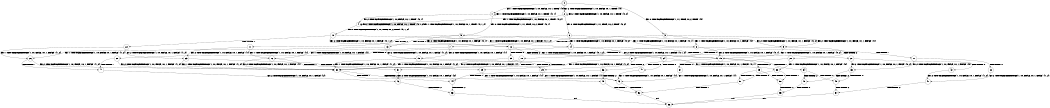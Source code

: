 digraph BCG {
size = "7, 10.5";
center = TRUE;
node [shape = circle];
0 [peripheries = 2];
0 -> 1 [label = "EX !1 !ATOMIC_EXCH_BRANCH (1, +0, FALSE, +0, 1, TRUE) !{0}"];
0 -> 2 [label = "EX !2 !ATOMIC_EXCH_BRANCH (1, +0, FALSE, +0, 1, TRUE) !{0}"];
0 -> 3 [label = "EX !0 !ATOMIC_EXCH_BRANCH (1, +1, TRUE, +0, 2, TRUE) !{0}"];
1 -> 4 [label = "EX !2 !ATOMIC_EXCH_BRANCH (1, +0, FALSE, +0, 1, TRUE) !{0, 1}"];
1 -> 5 [label = "EX !0 !ATOMIC_EXCH_BRANCH (1, +1, TRUE, +0, 2, TRUE) !{0, 1}"];
1 -> 1 [label = "EX !1 !ATOMIC_EXCH_BRANCH (1, +0, FALSE, +0, 1, TRUE) !{0, 1}"];
2 -> 4 [label = "EX !1 !ATOMIC_EXCH_BRANCH (1, +0, FALSE, +0, 1, TRUE) !{0, 2}"];
2 -> 6 [label = "EX !0 !ATOMIC_EXCH_BRANCH (1, +1, TRUE, +0, 2, TRUE) !{0, 2}"];
2 -> 2 [label = "EX !2 !ATOMIC_EXCH_BRANCH (1, +0, FALSE, +0, 1, TRUE) !{0, 2}"];
3 -> 7 [label = "TERMINATE !0"];
3 -> 8 [label = "EX !1 !ATOMIC_EXCH_BRANCH (1, +0, FALSE, +0, 1, FALSE) !{0}"];
3 -> 9 [label = "EX !2 !ATOMIC_EXCH_BRANCH (1, +0, FALSE, +0, 1, FALSE) !{0}"];
4 -> 10 [label = "EX !0 !ATOMIC_EXCH_BRANCH (1, +1, TRUE, +0, 2, TRUE) !{0, 1, 2}"];
4 -> 4 [label = "EX !2 !ATOMIC_EXCH_BRANCH (1, +0, FALSE, +0, 1, TRUE) !{0, 1, 2}"];
4 -> 4 [label = "EX !1 !ATOMIC_EXCH_BRANCH (1, +0, FALSE, +0, 1, TRUE) !{0, 1, 2}"];
5 -> 11 [label = "TERMINATE !0"];
5 -> 12 [label = "EX !2 !ATOMIC_EXCH_BRANCH (1, +0, FALSE, +0, 1, FALSE) !{0, 1}"];
5 -> 8 [label = "EX !1 !ATOMIC_EXCH_BRANCH (1, +0, FALSE, +0, 1, FALSE) !{0, 1}"];
6 -> 13 [label = "TERMINATE !0"];
6 -> 14 [label = "EX !1 !ATOMIC_EXCH_BRANCH (1, +0, FALSE, +0, 1, FALSE) !{0, 2}"];
6 -> 9 [label = "EX !2 !ATOMIC_EXCH_BRANCH (1, +0, FALSE, +0, 1, FALSE) !{0, 2}"];
7 -> 15 [label = "EX !2 !ATOMIC_EXCH_BRANCH (1, +0, FALSE, +0, 1, FALSE) !{1}"];
7 -> 16 [label = "EX !1 !ATOMIC_EXCH_BRANCH (1, +0, FALSE, +0, 1, FALSE) !{1}"];
8 -> 17 [label = "TERMINATE !1"];
8 -> 18 [label = "TERMINATE !0"];
8 -> 19 [label = "EX !2 !ATOMIC_EXCH_BRANCH (1, +0, FALSE, +0, 1, FALSE) !{0, 1}"];
9 -> 20 [label = "TERMINATE !2"];
9 -> 21 [label = "TERMINATE !0"];
9 -> 19 [label = "EX !1 !ATOMIC_EXCH_BRANCH (1, +0, FALSE, +0, 1, FALSE) !{0, 2}"];
10 -> 22 [label = "TERMINATE !0"];
10 -> 12 [label = "EX !2 !ATOMIC_EXCH_BRANCH (1, +0, FALSE, +0, 1, FALSE) !{0, 1, 2}"];
10 -> 14 [label = "EX !1 !ATOMIC_EXCH_BRANCH (1, +0, FALSE, +0, 1, FALSE) !{0, 1, 2}"];
11 -> 23 [label = "EX !2 !ATOMIC_EXCH_BRANCH (1, +0, FALSE, +0, 1, FALSE) !{1}"];
11 -> 16 [label = "EX !1 !ATOMIC_EXCH_BRANCH (1, +0, FALSE, +0, 1, FALSE) !{1}"];
12 -> 24 [label = "TERMINATE !2"];
12 -> 25 [label = "TERMINATE !0"];
12 -> 19 [label = "EX !1 !ATOMIC_EXCH_BRANCH (1, +0, FALSE, +0, 1, FALSE) !{0, 1, 2}"];
13 -> 26 [label = "EX !1 !ATOMIC_EXCH_BRANCH (1, +0, FALSE, +0, 1, FALSE) !{1, 2}"];
13 -> 15 [label = "EX !2 !ATOMIC_EXCH_BRANCH (1, +0, FALSE, +0, 1, FALSE) !{1, 2}"];
14 -> 27 [label = "TERMINATE !1"];
14 -> 28 [label = "TERMINATE !0"];
14 -> 19 [label = "EX !2 !ATOMIC_EXCH_BRANCH (1, +0, FALSE, +0, 1, FALSE) !{0, 1, 2}"];
15 -> 29 [label = "TERMINATE !2"];
15 -> 30 [label = "EX !1 !ATOMIC_EXCH_BRANCH (1, +0, FALSE, +0, 1, FALSE) !{1, 2}"];
16 -> 31 [label = "TERMINATE !1"];
16 -> 30 [label = "EX !2 !ATOMIC_EXCH_BRANCH (1, +0, FALSE, +0, 1, FALSE) !{1}"];
17 -> 32 [label = "TERMINATE !0"];
17 -> 33 [label = "EX !2 !ATOMIC_EXCH_BRANCH (1, +0, FALSE, +0, 1, FALSE) !{0}"];
18 -> 31 [label = "TERMINATE !1"];
18 -> 30 [label = "EX !2 !ATOMIC_EXCH_BRANCH (1, +0, FALSE, +0, 1, FALSE) !{1}"];
19 -> 34 [label = "TERMINATE !1"];
19 -> 35 [label = "TERMINATE !2"];
19 -> 36 [label = "TERMINATE !0"];
20 -> 37 [label = "TERMINATE !0"];
20 -> 38 [label = "EX !1 !ATOMIC_EXCH_BRANCH (1, +0, FALSE, +0, 1, FALSE) !{0}"];
21 -> 29 [label = "TERMINATE !2"];
21 -> 30 [label = "EX !1 !ATOMIC_EXCH_BRANCH (1, +0, FALSE, +0, 1, FALSE) !{1, 2}"];
22 -> 23 [label = "EX !2 !ATOMIC_EXCH_BRANCH (1, +0, FALSE, +0, 1, FALSE) !{1, 2}"];
22 -> 26 [label = "EX !1 !ATOMIC_EXCH_BRANCH (1, +0, FALSE, +0, 1, FALSE) !{1, 2}"];
23 -> 39 [label = "TERMINATE !2"];
23 -> 30 [label = "EX !1 !ATOMIC_EXCH_BRANCH (1, +0, FALSE, +0, 1, FALSE) !{1, 2}"];
24 -> 40 [label = "TERMINATE !0"];
24 -> 38 [label = "EX !1 !ATOMIC_EXCH_BRANCH (1, +0, FALSE, +0, 1, FALSE) !{0, 1}"];
25 -> 39 [label = "TERMINATE !2"];
25 -> 30 [label = "EX !1 !ATOMIC_EXCH_BRANCH (1, +0, FALSE, +0, 1, FALSE) !{1, 2}"];
26 -> 41 [label = "TERMINATE !1"];
26 -> 30 [label = "EX !2 !ATOMIC_EXCH_BRANCH (1, +0, FALSE, +0, 1, FALSE) !{1, 2}"];
27 -> 42 [label = "TERMINATE !0"];
27 -> 33 [label = "EX !2 !ATOMIC_EXCH_BRANCH (1, +0, FALSE, +0, 1, FALSE) !{0, 2}"];
28 -> 41 [label = "TERMINATE !1"];
28 -> 30 [label = "EX !2 !ATOMIC_EXCH_BRANCH (1, +0, FALSE, +0, 1, FALSE) !{1, 2}"];
29 -> 43 [label = "EX !1 !ATOMIC_EXCH_BRANCH (1, +0, FALSE, +0, 1, FALSE) !{1}"];
30 -> 44 [label = "TERMINATE !1"];
30 -> 45 [label = "TERMINATE !2"];
31 -> 46 [label = "EX !2 !ATOMIC_EXCH_BRANCH (1, +0, FALSE, +0, 1, FALSE) !{2}"];
32 -> 47 [label = "EX !2 !ATOMIC_EXCH_BRANCH (1, +0, FALSE, +0, 1, FALSE) !{1, 2}"];
33 -> 48 [label = "TERMINATE !2"];
33 -> 49 [label = "TERMINATE !0"];
34 -> 48 [label = "TERMINATE !2"];
34 -> 49 [label = "TERMINATE !0"];
35 -> 50 [label = "TERMINATE !1"];
35 -> 51 [label = "TERMINATE !0"];
36 -> 44 [label = "TERMINATE !1"];
36 -> 45 [label = "TERMINATE !2"];
37 -> 43 [label = "EX !1 !ATOMIC_EXCH_BRANCH (1, +0, FALSE, +0, 1, FALSE) !{1}"];
38 -> 50 [label = "TERMINATE !1"];
38 -> 51 [label = "TERMINATE !0"];
39 -> 43 [label = "EX !1 !ATOMIC_EXCH_BRANCH (1, +0, FALSE, +0, 1, FALSE) !{1}"];
40 -> 43 [label = "EX !1 !ATOMIC_EXCH_BRANCH (1, +0, FALSE, +0, 1, FALSE) !{1}"];
41 -> 46 [label = "EX !2 !ATOMIC_EXCH_BRANCH (1, +0, FALSE, +0, 1, FALSE) !{2}"];
42 -> 47 [label = "EX !2 !ATOMIC_EXCH_BRANCH (1, +0, FALSE, +0, 1, FALSE) !{1, 2}"];
43 -> 52 [label = "TERMINATE !1"];
44 -> 53 [label = "TERMINATE !2"];
45 -> 52 [label = "TERMINATE !1"];
46 -> 53 [label = "TERMINATE !2"];
47 -> 54 [label = "TERMINATE !2"];
48 -> 55 [label = "TERMINATE !0"];
49 -> 54 [label = "TERMINATE !2"];
50 -> 55 [label = "TERMINATE !0"];
51 -> 52 [label = "TERMINATE !1"];
52 -> 56 [label = "exit"];
53 -> 56 [label = "exit"];
54 -> 56 [label = "exit"];
55 -> 56 [label = "exit"];
}
